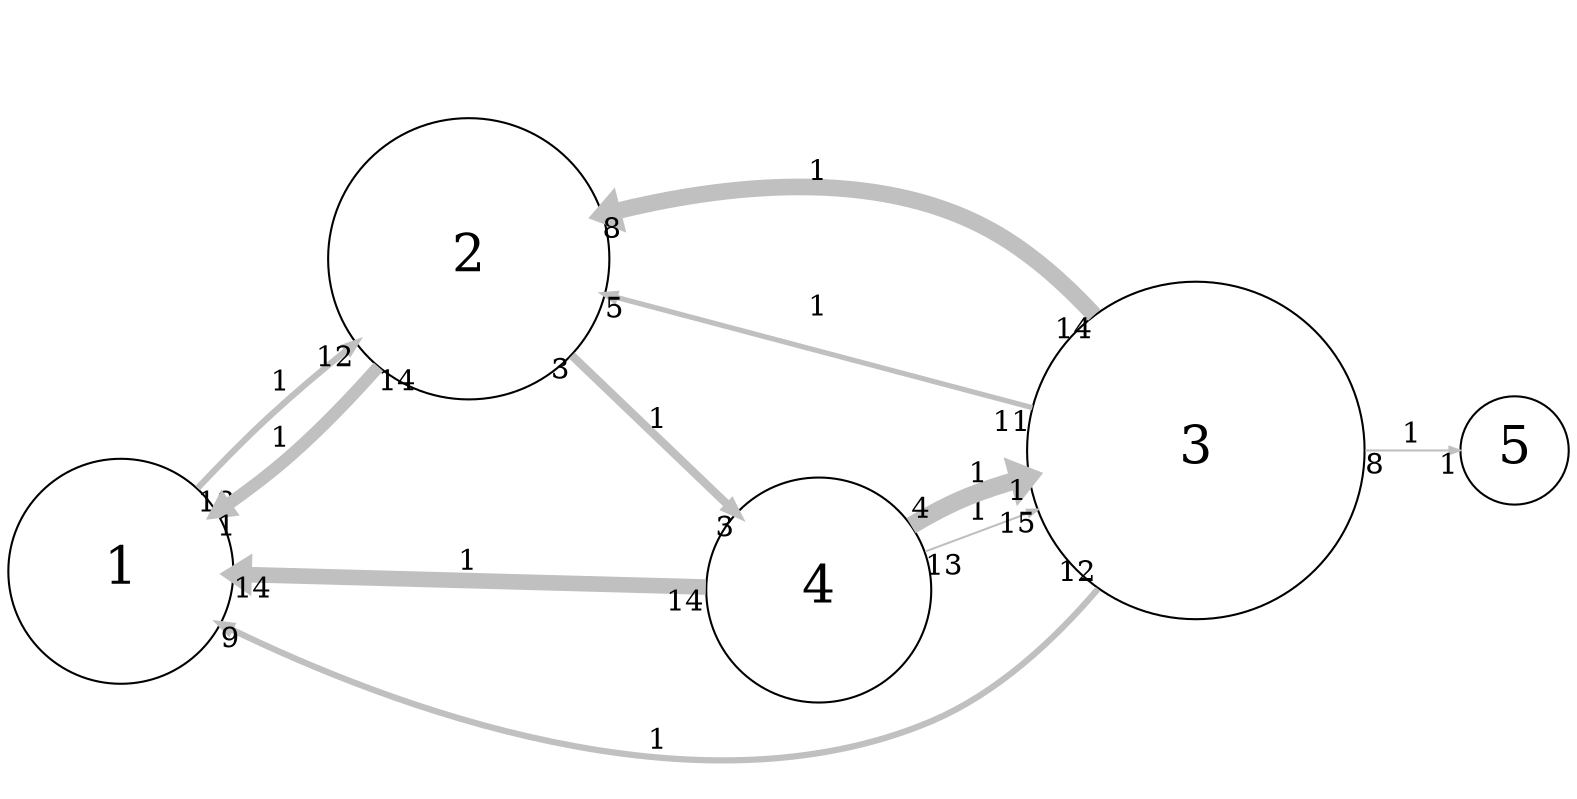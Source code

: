 digraph "" {
	graph [bb="0,0,735.62,368.37",
		overlap=false,
		rankdir=LR,
		ratio=0.5,
		scale=1,
		splines=spline
	];
	node [fontsize=25,
		label="\N",
		shape=circle
	];
	edge [arrowsize=0.5,
		splines=true
	];
	0	[height=1.5,
		label=1,
		pos="53.619,100.79",
		width=1.5];
	1	[height=1.875,
		label=2,
		pos="218.62,250.79",
		width=1.875];
	0 -> 1	[key=0,
		capacity=1,
		color=grey,
		from_pd=17,
		head_lp="171.73,201.17",
		headlabel=12,
		label=1,
		lp="129.62,188.04",
		penwidth=3.0,
		pos="e,164.98,209.42 90.557,140.21 101.71,151.95 114.23,164.65 126.24,175.79 136.15,184.98 147,194.4 157.65,203.32",
		pt=15,
		tail_lp="83.807,148.46",
		taillabel=18,
		to_pd=11];
	1 -> 0	[key=0,
		capacity=1,
		color=grey,
		from_pd=13,
		head_lp="96.16,121.05",
		headlabel=1,
		label=1,
		lp="129.62,163.04",
		penwidth=6.0,
		pos="e,99.535,129.3 175.38,198.62 162.45,183.93 147.73,168.39 132.99,155.29 125.44,148.58 117.05,141.98 108.63,135.81",
		pt=9,
		tail_lp="168.63,190.37",
		taillabel=14,
		to_pd=0];
	3	[height=1.5,
		label=4,
		pos="382.62,93.794",
		width=1.5];
	1 -> 3	[key=0,
		capacity=1,
		color=grey,
		from_pd=2,
		head_lp="339.76,139.34",
		headlabel=3,
		label=1,
		lp="307.62,175.04",
		penwidth=4.0,
		pos="e,343.14,131.09 267.79,204.11 289.12,183.44 314.12,159.21 335.24,138.74",
		pt=13,
		tail_lp="271.16,212.36",
		taillabel=3,
		to_pd=2];
	3 -> 0	[key=0,
		capacity=1,
		color=grey,
		from_pd=13,
		head_lp="114.63,91.404",
		headlabel=14,
		label=1,
		lp="218.62,106.04",
		penwidth=7.5,
		pos="e,107.88,99.654 328.38,94.934 271.38,96.154 180.9,98.09 119.71,99.4",
		pt=6,
		tail_lp="321.63,86.684",
		taillabel=14,
		to_pd=13];
	2	[height=2.25,
		label=3,
		pos="560.62,163.79",
		width=2.25];
	3 -> 2	[key=0,
		capacity=1,
		color=grey,
		from_pd=12,
		head_lp="478.11,142.31",
		headlabel=15,
		label=1,
		lp="457.62,130.04",
		penwidth=1.0,
		pos="e,484.86,134.06 433.11,113.48 447.42,119.17 463.42,125.53 479.1,131.77",
		pt=19,
		tail_lp="439.86,105.23",
		taillabel=13,
		to_pd=14];
	3 -> 2	[key=1,
		capacity=1,
		color=grey,
		from_pd=3,
		head_lp="476.95,159.02",
		headlabel=1,
		label=1,
		lp="457.62,152.04",
		penwidth=8.5,
		pos="e,480.32,150.77 426.16,126.57 435.08,132.31 444.69,137.74 454.24,141.79 459.02,143.82 463.99,145.67 469.08,147.35",
		pt=4,
		tail_lp="422.79,118.32",
		taillabel=4,
		to_pd=0];
	2 -> 0	[key=0,
		capacity=1,
		color=grey,
		from_pd=11,
		head_lp="98.226,67.103",
		headlabel=9,
		label=1,
		lp="307.62,21.044",
		penwidth=3.0,
		pos="e,101.6,75.353 515.6,96.182 494.99,70.679 468.03,44.529 436.62,30.794 327.32,-17.001 186.63,34.707 110.15,71.207",
		pt=15,
		tail_lp="508.85,87.932",
		taillabel=12,
		to_pd=8];
	2 -> 1	[key=0,
		capacity=1,
		color=grey,
		from_pd=13,
		head_lp="286.11,281.15",
		headlabel=8,
		label=1,
		lp="382.62,294.04",
		penwidth=8.0,
		pos="e,282.73,272.9 508.52,226.32 494.37,240.59 478.14,254.55 460.99,264.79 411.18,294.55 344.79,288.09 294.24,275.85",
		pt=5,
		tail_lp="501.77,218.07",
		taillabel=14,
		to_pd=7];
	2 -> 1	[key=1,
		capacity=1,
		color=grey,
		from_pd=10,
		head_lp="287.75,242.48",
		headlabel=5,
		label=1,
		lp="382.62,229.04",
		penwidth=2.5,
		pos="e,284.37,234.23 481.69,183.73 424.88,198.27 348.43,217.83 292.77,232.08",
		pt=16,
		tail_lp="474.94,175.48",
		taillabel=11,
		to_pd=4];
	4	[height=0.71693,
		label=5,
		pos="709.62,163.79",
		width=0.71693];
	2 -> 4	[key=0,
		capacity=1,
		color=grey,
		from_pd=7,
		head_lp="679.97,155.54",
		headlabel=1,
		label=1,
		lp="662.62,172.04",
		penwidth=1.0,
		pos="e,683.35,163.79 642,163.79 654.43,163.79 666.6,163.79 677.07,163.79",
		pt=19,
		tail_lp="645.38,155.54",
		taillabel=8,
		to_pd=0];
}
